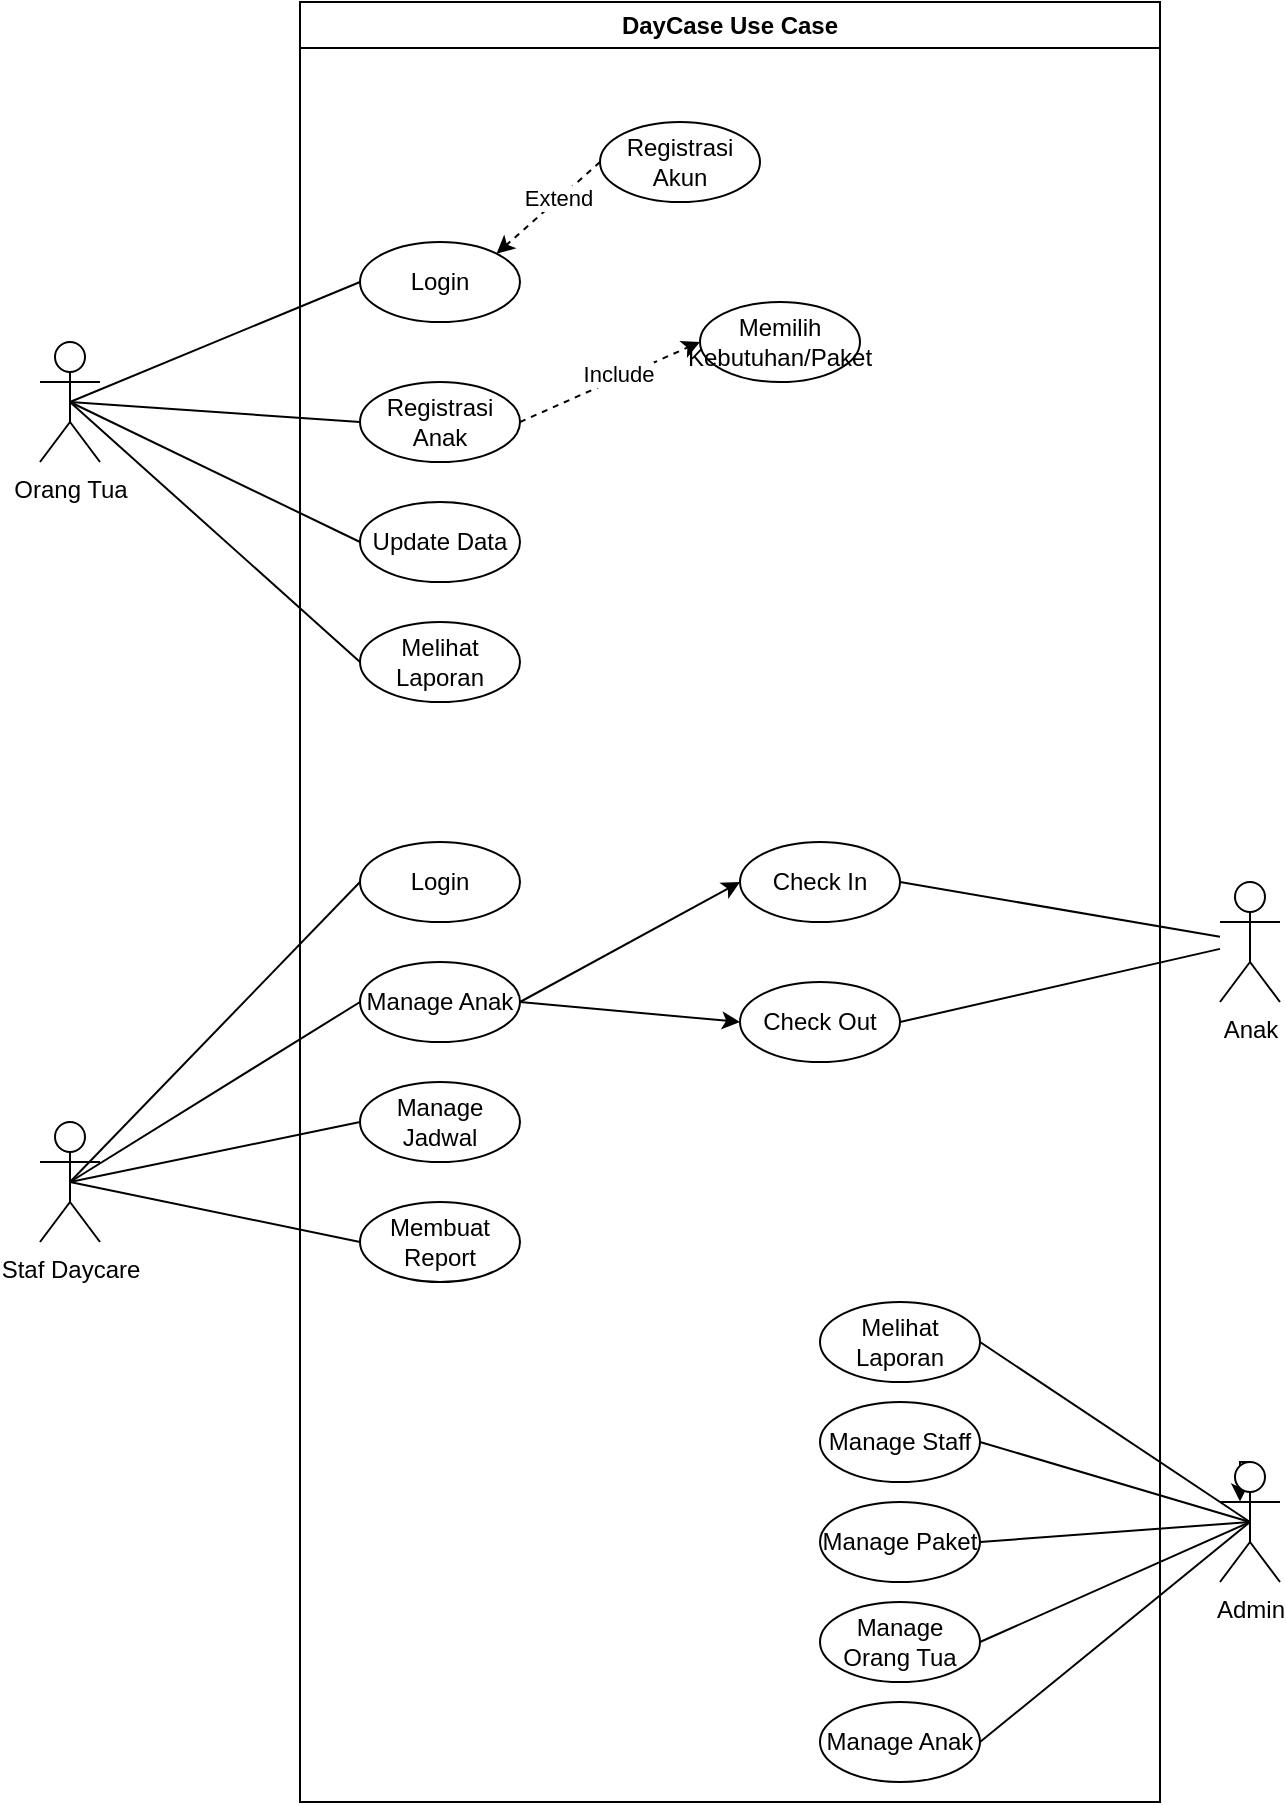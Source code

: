 <mxfile version="24.4.9" type="device">
  <diagram name="Page-1" id="StR2M_ke7pvAVY3h9tkw">
    <mxGraphModel dx="1526" dy="949" grid="1" gridSize="10" guides="1" tooltips="1" connect="1" arrows="1" fold="1" page="1" pageScale="1" pageWidth="850" pageHeight="1100" math="0" shadow="0">
      <root>
        <mxCell id="0" />
        <mxCell id="1" parent="0" />
        <mxCell id="VPuCQyku1DiBLKhSbfIi-1" value="DayCase Use Case" style="swimlane;whiteSpace=wrap;html=1;" parent="1" vertex="1">
          <mxGeometry x="180" y="30" width="430" height="900" as="geometry" />
        </mxCell>
        <mxCell id="l9qmbVVeYcTdIFr-iD6N-3" style="rounded=0;orthogonalLoop=1;jettySize=auto;html=1;exitX=0;exitY=0.5;exitDx=0;exitDy=0;entryX=1;entryY=0;entryDx=0;entryDy=0;dashed=1;" edge="1" parent="VPuCQyku1DiBLKhSbfIi-1" source="l9qmbVVeYcTdIFr-iD6N-2" target="VPuCQyku1DiBLKhSbfIi-3">
          <mxGeometry relative="1" as="geometry" />
        </mxCell>
        <mxCell id="l9qmbVVeYcTdIFr-iD6N-4" value="Extend" style="edgeLabel;html=1;align=center;verticalAlign=middle;resizable=0;points=[];" vertex="1" connectable="0" parent="l9qmbVVeYcTdIFr-iD6N-3">
          <mxGeometry x="-0.201" y="-1" relative="1" as="geometry">
            <mxPoint as="offset" />
          </mxGeometry>
        </mxCell>
        <mxCell id="VPuCQyku1DiBLKhSbfIi-3" value="Login" style="ellipse;whiteSpace=wrap;html=1;" parent="VPuCQyku1DiBLKhSbfIi-1" vertex="1">
          <mxGeometry x="30" y="120" width="80" height="40" as="geometry" />
        </mxCell>
        <mxCell id="l9qmbVVeYcTdIFr-iD6N-2" value="Registrasi Akun" style="ellipse;whiteSpace=wrap;html=1;" vertex="1" parent="VPuCQyku1DiBLKhSbfIi-1">
          <mxGeometry x="150" y="60" width="80" height="40" as="geometry" />
        </mxCell>
        <mxCell id="l9qmbVVeYcTdIFr-iD6N-5" value="Registrasi Anak" style="ellipse;whiteSpace=wrap;html=1;" vertex="1" parent="VPuCQyku1DiBLKhSbfIi-1">
          <mxGeometry x="30" y="190" width="80" height="40" as="geometry" />
        </mxCell>
        <mxCell id="l9qmbVVeYcTdIFr-iD6N-7" style="rounded=0;orthogonalLoop=1;jettySize=auto;html=1;entryX=0;entryY=0.5;entryDx=0;entryDy=0;dashed=1;exitX=1;exitY=0.5;exitDx=0;exitDy=0;" edge="1" parent="VPuCQyku1DiBLKhSbfIi-1" source="l9qmbVVeYcTdIFr-iD6N-5" target="l9qmbVVeYcTdIFr-iD6N-6">
          <mxGeometry relative="1" as="geometry" />
        </mxCell>
        <mxCell id="l9qmbVVeYcTdIFr-iD6N-8" value="Include" style="edgeLabel;html=1;align=center;verticalAlign=middle;resizable=0;points=[];" vertex="1" connectable="0" parent="l9qmbVVeYcTdIFr-iD6N-7">
          <mxGeometry x="0.106" y="2" relative="1" as="geometry">
            <mxPoint as="offset" />
          </mxGeometry>
        </mxCell>
        <mxCell id="l9qmbVVeYcTdIFr-iD6N-6" value="Memilih Kebutuhan/Paket" style="ellipse;whiteSpace=wrap;html=1;" vertex="1" parent="VPuCQyku1DiBLKhSbfIi-1">
          <mxGeometry x="200" y="150" width="80" height="40" as="geometry" />
        </mxCell>
        <mxCell id="l9qmbVVeYcTdIFr-iD6N-9" value="Update Data" style="ellipse;whiteSpace=wrap;html=1;" vertex="1" parent="VPuCQyku1DiBLKhSbfIi-1">
          <mxGeometry x="30" y="250" width="80" height="40" as="geometry" />
        </mxCell>
        <mxCell id="l9qmbVVeYcTdIFr-iD6N-10" value="Melihat Laporan" style="ellipse;whiteSpace=wrap;html=1;" vertex="1" parent="VPuCQyku1DiBLKhSbfIi-1">
          <mxGeometry x="30" y="310" width="80" height="40" as="geometry" />
        </mxCell>
        <mxCell id="l9qmbVVeYcTdIFr-iD6N-43" value="Melihat Laporan" style="ellipse;whiteSpace=wrap;html=1;" vertex="1" parent="VPuCQyku1DiBLKhSbfIi-1">
          <mxGeometry x="260" y="650" width="80" height="40" as="geometry" />
        </mxCell>
        <mxCell id="l9qmbVVeYcTdIFr-iD6N-44" value="Manage Staff" style="ellipse;whiteSpace=wrap;html=1;" vertex="1" parent="VPuCQyku1DiBLKhSbfIi-1">
          <mxGeometry x="260" y="700" width="80" height="40" as="geometry" />
        </mxCell>
        <mxCell id="l9qmbVVeYcTdIFr-iD6N-47" value="Manage Orang Tua" style="ellipse;whiteSpace=wrap;html=1;" vertex="1" parent="VPuCQyku1DiBLKhSbfIi-1">
          <mxGeometry x="260" y="800" width="80" height="40" as="geometry" />
        </mxCell>
        <mxCell id="l9qmbVVeYcTdIFr-iD6N-48" value="Manage Anak" style="ellipse;whiteSpace=wrap;html=1;" vertex="1" parent="VPuCQyku1DiBLKhSbfIi-1">
          <mxGeometry x="260" y="850" width="80" height="40" as="geometry" />
        </mxCell>
        <mxCell id="l9qmbVVeYcTdIFr-iD6N-40" style="rounded=0;orthogonalLoop=1;jettySize=auto;html=1;entryX=0;entryY=0.5;entryDx=0;entryDy=0;exitX=1;exitY=0.5;exitDx=0;exitDy=0;" edge="1" parent="VPuCQyku1DiBLKhSbfIi-1" source="l9qmbVVeYcTdIFr-iD6N-20" target="l9qmbVVeYcTdIFr-iD6N-33">
          <mxGeometry relative="1" as="geometry" />
        </mxCell>
        <mxCell id="l9qmbVVeYcTdIFr-iD6N-41" style="rounded=0;orthogonalLoop=1;jettySize=auto;html=1;entryX=0;entryY=0.5;entryDx=0;entryDy=0;exitX=1;exitY=0.5;exitDx=0;exitDy=0;" edge="1" parent="VPuCQyku1DiBLKhSbfIi-1" source="l9qmbVVeYcTdIFr-iD6N-20" target="l9qmbVVeYcTdIFr-iD6N-34">
          <mxGeometry relative="1" as="geometry" />
        </mxCell>
        <mxCell id="l9qmbVVeYcTdIFr-iD6N-33" value="Check In" style="ellipse;whiteSpace=wrap;html=1;" vertex="1" parent="VPuCQyku1DiBLKhSbfIi-1">
          <mxGeometry x="220" y="420" width="80" height="40" as="geometry" />
        </mxCell>
        <mxCell id="l9qmbVVeYcTdIFr-iD6N-34" value="Check Out" style="ellipse;whiteSpace=wrap;html=1;" vertex="1" parent="VPuCQyku1DiBLKhSbfIi-1">
          <mxGeometry x="220" y="490" width="80" height="40" as="geometry" />
        </mxCell>
        <mxCell id="l9qmbVVeYcTdIFr-iD6N-17" value="Login" style="ellipse;whiteSpace=wrap;html=1;" vertex="1" parent="VPuCQyku1DiBLKhSbfIi-1">
          <mxGeometry x="30" y="420" width="80" height="40" as="geometry" />
        </mxCell>
        <mxCell id="l9qmbVVeYcTdIFr-iD6N-20" value="Manage Anak" style="ellipse;whiteSpace=wrap;html=1;" vertex="1" parent="VPuCQyku1DiBLKhSbfIi-1">
          <mxGeometry x="30" y="480" width="80" height="40" as="geometry" />
        </mxCell>
        <mxCell id="l9qmbVVeYcTdIFr-iD6N-22" value="Manage Jadwal" style="ellipse;whiteSpace=wrap;html=1;" vertex="1" parent="VPuCQyku1DiBLKhSbfIi-1">
          <mxGeometry x="30" y="540" width="80" height="40" as="geometry" />
        </mxCell>
        <mxCell id="l9qmbVVeYcTdIFr-iD6N-23" value="Membuat Report" style="ellipse;whiteSpace=wrap;html=1;" vertex="1" parent="VPuCQyku1DiBLKhSbfIi-1">
          <mxGeometry x="30" y="600" width="80" height="40" as="geometry" />
        </mxCell>
        <mxCell id="l9qmbVVeYcTdIFr-iD6N-24" style="rounded=0;orthogonalLoop=1;jettySize=auto;html=1;entryX=0;entryY=0.5;entryDx=0;entryDy=0;exitX=0.5;exitY=0.5;exitDx=0;exitDy=0;exitPerimeter=0;endArrow=none;endFill=0;" edge="1" parent="VPuCQyku1DiBLKhSbfIi-1" source="l9qmbVVeYcTdIFr-iD6N-12" target="l9qmbVVeYcTdIFr-iD6N-17">
          <mxGeometry relative="1" as="geometry" />
        </mxCell>
        <mxCell id="l9qmbVVeYcTdIFr-iD6N-25" style="rounded=0;orthogonalLoop=1;jettySize=auto;html=1;entryX=0;entryY=0.5;entryDx=0;entryDy=0;exitX=0.5;exitY=0.5;exitDx=0;exitDy=0;exitPerimeter=0;endArrow=none;endFill=0;" edge="1" parent="VPuCQyku1DiBLKhSbfIi-1" source="l9qmbVVeYcTdIFr-iD6N-12" target="l9qmbVVeYcTdIFr-iD6N-20">
          <mxGeometry relative="1" as="geometry" />
        </mxCell>
        <mxCell id="l9qmbVVeYcTdIFr-iD6N-27" style="rounded=0;orthogonalLoop=1;jettySize=auto;html=1;entryX=0;entryY=0.5;entryDx=0;entryDy=0;exitX=0.5;exitY=0.5;exitDx=0;exitDy=0;exitPerimeter=0;endArrow=none;endFill=0;" edge="1" parent="VPuCQyku1DiBLKhSbfIi-1" source="l9qmbVVeYcTdIFr-iD6N-12" target="l9qmbVVeYcTdIFr-iD6N-22">
          <mxGeometry relative="1" as="geometry" />
        </mxCell>
        <mxCell id="l9qmbVVeYcTdIFr-iD6N-28" style="rounded=0;orthogonalLoop=1;jettySize=auto;html=1;entryX=0;entryY=0.5;entryDx=0;entryDy=0;exitX=0.5;exitY=0.5;exitDx=0;exitDy=0;exitPerimeter=0;endArrow=none;endFill=0;" edge="1" parent="VPuCQyku1DiBLKhSbfIi-1" source="l9qmbVVeYcTdIFr-iD6N-12" target="l9qmbVVeYcTdIFr-iD6N-23">
          <mxGeometry relative="1" as="geometry" />
        </mxCell>
        <mxCell id="l9qmbVVeYcTdIFr-iD6N-12" value="Staf Daycare" style="shape=umlActor;verticalLabelPosition=bottom;verticalAlign=top;html=1;outlineConnect=0;" vertex="1" parent="VPuCQyku1DiBLKhSbfIi-1">
          <mxGeometry x="-130" y="560" width="30" height="60" as="geometry" />
        </mxCell>
        <mxCell id="l9qmbVVeYcTdIFr-iD6N-13" style="rounded=0;orthogonalLoop=1;jettySize=auto;html=1;exitX=0.5;exitY=0.5;exitDx=0;exitDy=0;exitPerimeter=0;entryX=0;entryY=0.5;entryDx=0;entryDy=0;endArrow=none;endFill=0;" edge="1" parent="1" source="VPuCQyku1DiBLKhSbfIi-2" target="VPuCQyku1DiBLKhSbfIi-3">
          <mxGeometry relative="1" as="geometry" />
        </mxCell>
        <mxCell id="l9qmbVVeYcTdIFr-iD6N-14" style="rounded=0;orthogonalLoop=1;jettySize=auto;html=1;entryX=0;entryY=0.5;entryDx=0;entryDy=0;exitX=0.5;exitY=0.5;exitDx=0;exitDy=0;exitPerimeter=0;endArrow=none;endFill=0;" edge="1" parent="1" source="VPuCQyku1DiBLKhSbfIi-2" target="l9qmbVVeYcTdIFr-iD6N-5">
          <mxGeometry relative="1" as="geometry" />
        </mxCell>
        <mxCell id="l9qmbVVeYcTdIFr-iD6N-15" style="rounded=0;orthogonalLoop=1;jettySize=auto;html=1;entryX=0;entryY=0.5;entryDx=0;entryDy=0;exitX=0.5;exitY=0.5;exitDx=0;exitDy=0;exitPerimeter=0;endArrow=none;endFill=0;" edge="1" parent="1" source="VPuCQyku1DiBLKhSbfIi-2" target="l9qmbVVeYcTdIFr-iD6N-9">
          <mxGeometry relative="1" as="geometry" />
        </mxCell>
        <mxCell id="l9qmbVVeYcTdIFr-iD6N-16" style="rounded=0;orthogonalLoop=1;jettySize=auto;html=1;entryX=0;entryY=0.5;entryDx=0;entryDy=0;exitX=0.5;exitY=0.5;exitDx=0;exitDy=0;exitPerimeter=0;endArrow=none;endFill=0;" edge="1" parent="1" source="VPuCQyku1DiBLKhSbfIi-2" target="l9qmbVVeYcTdIFr-iD6N-10">
          <mxGeometry relative="1" as="geometry" />
        </mxCell>
        <mxCell id="VPuCQyku1DiBLKhSbfIi-2" value="Orang Tua" style="shape=umlActor;verticalLabelPosition=bottom;verticalAlign=top;html=1;outlineConnect=0;" parent="1" vertex="1">
          <mxGeometry x="50" y="200" width="30" height="60" as="geometry" />
        </mxCell>
        <mxCell id="l9qmbVVeYcTdIFr-iD6N-49" style="rounded=0;orthogonalLoop=1;jettySize=auto;html=1;entryX=1;entryY=0.5;entryDx=0;entryDy=0;endArrow=none;endFill=0;exitX=0.5;exitY=0.5;exitDx=0;exitDy=0;exitPerimeter=0;" edge="1" parent="1" source="l9qmbVVeYcTdIFr-iD6N-30" target="l9qmbVVeYcTdIFr-iD6N-43">
          <mxGeometry relative="1" as="geometry" />
        </mxCell>
        <mxCell id="l9qmbVVeYcTdIFr-iD6N-50" style="rounded=0;orthogonalLoop=1;jettySize=auto;html=1;entryX=1;entryY=0.5;entryDx=0;entryDy=0;exitX=0.5;exitY=0.5;exitDx=0;exitDy=0;exitPerimeter=0;endArrow=none;endFill=0;" edge="1" parent="1" source="l9qmbVVeYcTdIFr-iD6N-30" target="l9qmbVVeYcTdIFr-iD6N-44">
          <mxGeometry relative="1" as="geometry" />
        </mxCell>
        <mxCell id="l9qmbVVeYcTdIFr-iD6N-51" style="rounded=0;orthogonalLoop=1;jettySize=auto;html=1;exitX=0.5;exitY=0.5;exitDx=0;exitDy=0;exitPerimeter=0;entryX=1;entryY=0.5;entryDx=0;entryDy=0;endArrow=none;endFill=0;" edge="1" parent="1" source="l9qmbVVeYcTdIFr-iD6N-30" target="l9qmbVVeYcTdIFr-iD6N-46">
          <mxGeometry relative="1" as="geometry" />
        </mxCell>
        <mxCell id="l9qmbVVeYcTdIFr-iD6N-52" style="rounded=0;orthogonalLoop=1;jettySize=auto;html=1;entryX=1;entryY=0.5;entryDx=0;entryDy=0;endArrow=none;endFill=0;exitX=0.5;exitY=0.5;exitDx=0;exitDy=0;exitPerimeter=0;" edge="1" parent="1" source="l9qmbVVeYcTdIFr-iD6N-30" target="l9qmbVVeYcTdIFr-iD6N-47">
          <mxGeometry relative="1" as="geometry" />
        </mxCell>
        <mxCell id="l9qmbVVeYcTdIFr-iD6N-53" style="rounded=0;orthogonalLoop=1;jettySize=auto;html=1;entryX=1;entryY=0.5;entryDx=0;entryDy=0;endArrow=none;endFill=0;exitX=0.5;exitY=0.5;exitDx=0;exitDy=0;exitPerimeter=0;" edge="1" parent="1" source="l9qmbVVeYcTdIFr-iD6N-30" target="l9qmbVVeYcTdIFr-iD6N-48">
          <mxGeometry relative="1" as="geometry" />
        </mxCell>
        <mxCell id="l9qmbVVeYcTdIFr-iD6N-54" style="edgeStyle=orthogonalEdgeStyle;rounded=0;orthogonalLoop=1;jettySize=auto;html=1;exitX=0.5;exitY=0;exitDx=0;exitDy=0;exitPerimeter=0;" edge="1" parent="1" source="l9qmbVVeYcTdIFr-iD6N-30">
          <mxGeometry relative="1" as="geometry">
            <mxPoint x="650" y="779.75" as="targetPoint" />
          </mxGeometry>
        </mxCell>
        <mxCell id="l9qmbVVeYcTdIFr-iD6N-30" value="Admin" style="shape=umlActor;verticalLabelPosition=bottom;verticalAlign=top;html=1;outlineConnect=0;" vertex="1" parent="1">
          <mxGeometry x="640" y="760" width="30" height="60" as="geometry" />
        </mxCell>
        <mxCell id="l9qmbVVeYcTdIFr-iD6N-46" value="Manage Paket" style="ellipse;whiteSpace=wrap;html=1;" vertex="1" parent="1">
          <mxGeometry x="440" y="780" width="80" height="40" as="geometry" />
        </mxCell>
        <mxCell id="l9qmbVVeYcTdIFr-iD6N-29" value="Anak" style="shape=umlActor;verticalLabelPosition=bottom;verticalAlign=top;html=1;outlineConnect=0;" vertex="1" parent="1">
          <mxGeometry x="640" y="470" width="30" height="60" as="geometry" />
        </mxCell>
        <mxCell id="l9qmbVVeYcTdIFr-iD6N-35" style="rounded=0;orthogonalLoop=1;jettySize=auto;html=1;entryX=1;entryY=0.5;entryDx=0;entryDy=0;endArrow=none;endFill=0;" edge="1" parent="1" source="l9qmbVVeYcTdIFr-iD6N-29" target="l9qmbVVeYcTdIFr-iD6N-33">
          <mxGeometry relative="1" as="geometry" />
        </mxCell>
        <mxCell id="l9qmbVVeYcTdIFr-iD6N-36" style="rounded=0;orthogonalLoop=1;jettySize=auto;html=1;entryX=1;entryY=0.5;entryDx=0;entryDy=0;endArrow=none;endFill=0;" edge="1" parent="1" source="l9qmbVVeYcTdIFr-iD6N-29" target="l9qmbVVeYcTdIFr-iD6N-34">
          <mxGeometry relative="1" as="geometry" />
        </mxCell>
      </root>
    </mxGraphModel>
  </diagram>
</mxfile>
